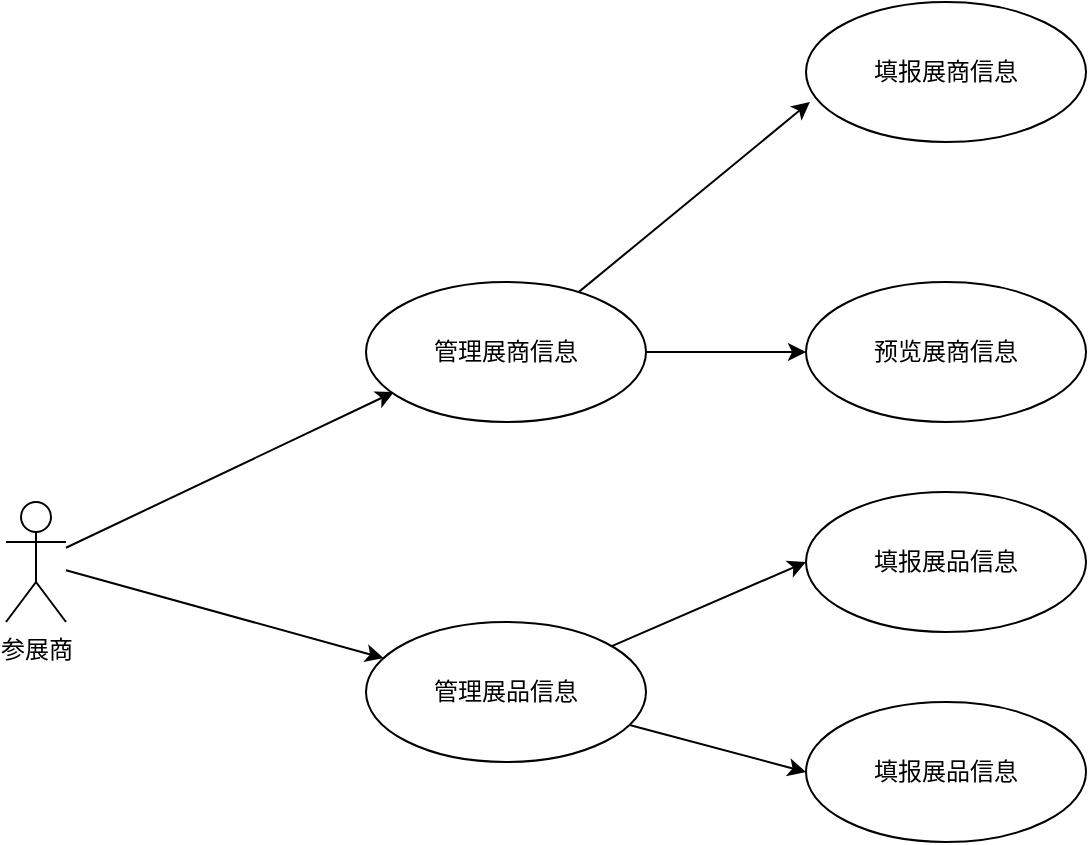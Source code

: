 <mxfile version="13.6.0" type="github" pages="3">
  <diagram id="XnhE3a-X2_I0k40mLSmt" name="展商中心用例图">
    <mxGraphModel dx="782" dy="404" grid="1" gridSize="10" guides="1" tooltips="1" connect="1" arrows="1" fold="1" page="1" pageScale="1" pageWidth="827" pageHeight="1169" math="0" shadow="0">
      <root>
        <mxCell id="0" />
        <mxCell id="1" parent="0" />
        <mxCell id="7ruxGvREftM1gxXUetiR-3" style="rounded=0;orthogonalLoop=1;jettySize=auto;html=1;entryX=0.1;entryY=0.786;entryDx=0;entryDy=0;entryPerimeter=0;" edge="1" parent="1" source="7ruxGvREftM1gxXUetiR-1" target="7ruxGvREftM1gxXUetiR-4">
          <mxGeometry relative="1" as="geometry">
            <mxPoint x="270" y="250" as="targetPoint" />
          </mxGeometry>
        </mxCell>
        <mxCell id="7ruxGvREftM1gxXUetiR-6" style="edgeStyle=none;rounded=0;orthogonalLoop=1;jettySize=auto;html=1;" edge="1" parent="1" source="7ruxGvREftM1gxXUetiR-1" target="7ruxGvREftM1gxXUetiR-5">
          <mxGeometry relative="1" as="geometry" />
        </mxCell>
        <mxCell id="7ruxGvREftM1gxXUetiR-1" value="参展商" style="shape=umlActor;verticalLabelPosition=bottom;verticalAlign=top;html=1;" vertex="1" parent="1">
          <mxGeometry x="120" y="300" width="30" height="60" as="geometry" />
        </mxCell>
        <mxCell id="7ruxGvREftM1gxXUetiR-9" style="edgeStyle=none;rounded=0;orthogonalLoop=1;jettySize=auto;html=1;entryX=0.014;entryY=0.714;entryDx=0;entryDy=0;entryPerimeter=0;" edge="1" parent="1" source="7ruxGvREftM1gxXUetiR-4" target="7ruxGvREftM1gxXUetiR-7">
          <mxGeometry relative="1" as="geometry" />
        </mxCell>
        <mxCell id="7ruxGvREftM1gxXUetiR-10" style="edgeStyle=none;rounded=0;orthogonalLoop=1;jettySize=auto;html=1;entryX=0;entryY=0.5;entryDx=0;entryDy=0;" edge="1" parent="1" source="7ruxGvREftM1gxXUetiR-4" target="7ruxGvREftM1gxXUetiR-8">
          <mxGeometry relative="1" as="geometry" />
        </mxCell>
        <mxCell id="7ruxGvREftM1gxXUetiR-4" value="管理展商信息" style="ellipse;whiteSpace=wrap;html=1;" vertex="1" parent="1">
          <mxGeometry x="300" y="190" width="140" height="70" as="geometry" />
        </mxCell>
        <mxCell id="7ruxGvREftM1gxXUetiR-13" style="edgeStyle=none;rounded=0;orthogonalLoop=1;jettySize=auto;html=1;entryX=0;entryY=0.5;entryDx=0;entryDy=0;" edge="1" parent="1" source="7ruxGvREftM1gxXUetiR-5" target="7ruxGvREftM1gxXUetiR-11">
          <mxGeometry relative="1" as="geometry" />
        </mxCell>
        <mxCell id="7ruxGvREftM1gxXUetiR-14" style="edgeStyle=none;rounded=0;orthogonalLoop=1;jettySize=auto;html=1;entryX=0;entryY=0.5;entryDx=0;entryDy=0;" edge="1" parent="1" source="7ruxGvREftM1gxXUetiR-5" target="7ruxGvREftM1gxXUetiR-12">
          <mxGeometry relative="1" as="geometry" />
        </mxCell>
        <mxCell id="7ruxGvREftM1gxXUetiR-5" value="管理展品信息" style="ellipse;whiteSpace=wrap;html=1;" vertex="1" parent="1">
          <mxGeometry x="300" y="360" width="140" height="70" as="geometry" />
        </mxCell>
        <mxCell id="7ruxGvREftM1gxXUetiR-7" value="填报展商信息" style="ellipse;whiteSpace=wrap;html=1;" vertex="1" parent="1">
          <mxGeometry x="520" y="50" width="140" height="70" as="geometry" />
        </mxCell>
        <mxCell id="7ruxGvREftM1gxXUetiR-8" value="预览展商信息" style="ellipse;whiteSpace=wrap;html=1;" vertex="1" parent="1">
          <mxGeometry x="520" y="190" width="140" height="70" as="geometry" />
        </mxCell>
        <mxCell id="7ruxGvREftM1gxXUetiR-11" value="填报展品信息" style="ellipse;whiteSpace=wrap;html=1;" vertex="1" parent="1">
          <mxGeometry x="520" y="295" width="140" height="70" as="geometry" />
        </mxCell>
        <mxCell id="7ruxGvREftM1gxXUetiR-12" value="填报展品信息" style="ellipse;whiteSpace=wrap;html=1;" vertex="1" parent="1">
          <mxGeometry x="520" y="400" width="140" height="70" as="geometry" />
        </mxCell>
      </root>
    </mxGraphModel>
  </diagram>
  <diagram id="MOIc8gk9nOsXSKCz2COA" name="展商中心流程图">
    <mxGraphModel dx="782" dy="404" grid="1" gridSize="10" guides="1" tooltips="1" connect="1" arrows="1" fold="1" page="1" pageScale="1" pageWidth="827" pageHeight="1169" math="0" shadow="0">
      <root>
        <mxCell id="HqV_tLGlvBwP3ifvuwMd-0" />
        <mxCell id="HqV_tLGlvBwP3ifvuwMd-1" parent="HqV_tLGlvBwP3ifvuwMd-0" />
        <mxCell id="HqV_tLGlvBwP3ifvuwMd-3" value="展商业务流程图" style="swimlane;html=1;childLayout=stackLayout;resizeParent=1;resizeParentMax=0;horizontal=1;startSize=20;horizontalStack=0;" vertex="1" parent="HqV_tLGlvBwP3ifvuwMd-1">
          <mxGeometry x="50" y="30" width="1190" height="380" as="geometry" />
        </mxCell>
        <mxCell id="HqV_tLGlvBwP3ifvuwMd-4" value="展商" style="swimlane;html=1;startSize=20;horizontal=0;" vertex="1" parent="HqV_tLGlvBwP3ifvuwMd-3">
          <mxGeometry y="20" width="1190" height="120" as="geometry" />
        </mxCell>
        <mxCell id="HqV_tLGlvBwP3ifvuwMd-9" style="edgeStyle=none;rounded=0;orthogonalLoop=1;jettySize=auto;html=1;entryX=0;entryY=0.5;entryDx=0;entryDy=0;" edge="1" parent="HqV_tLGlvBwP3ifvuwMd-4" source="HqV_tLGlvBwP3ifvuwMd-7" target="HqV_tLGlvBwP3ifvuwMd-8">
          <mxGeometry relative="1" as="geometry" />
        </mxCell>
        <mxCell id="HqV_tLGlvBwP3ifvuwMd-22" value="填报展品信息" style="shape=ext;rounded=1;html=1;whiteSpace=wrap;" vertex="1" parent="HqV_tLGlvBwP3ifvuwMd-4">
          <mxGeometry x="550" y="20" width="120" height="80" as="geometry" />
        </mxCell>
        <mxCell id="HqV_tLGlvBwP3ifvuwMd-7" value="" style="shape=mxgraph.bpmn.shape;html=1;verticalLabelPosition=bottom;labelBackgroundColor=#ffffff;verticalAlign=top;align=center;perimeter=ellipsePerimeter;outlineConnect=0;outline=standard;symbol=general;" vertex="1" parent="HqV_tLGlvBwP3ifvuwMd-4">
          <mxGeometry x="60" y="35" width="50" height="50" as="geometry" />
        </mxCell>
        <mxCell id="HqV_tLGlvBwP3ifvuwMd-8" value="填报展商信息" style="shape=ext;rounded=1;html=1;whiteSpace=wrap;" vertex="1" parent="HqV_tLGlvBwP3ifvuwMd-4">
          <mxGeometry x="140" y="20" width="120" height="80" as="geometry" />
        </mxCell>
        <mxCell id="HqV_tLGlvBwP3ifvuwMd-28" value="" style="shape=plus;html=1;outlineConnect=0;" vertex="1" parent="HqV_tLGlvBwP3ifvuwMd-4">
          <mxGeometry x="603" y="85" width="14" height="14" as="geometry" />
        </mxCell>
        <mxCell id="HqV_tLGlvBwP3ifvuwMd-5" value="运营方" style="swimlane;html=1;startSize=20;horizontal=0;" vertex="1" parent="HqV_tLGlvBwP3ifvuwMd-3">
          <mxGeometry y="140" width="1190" height="120" as="geometry" />
        </mxCell>
        <mxCell id="HqV_tLGlvBwP3ifvuwMd-16" style="edgeStyle=none;rounded=0;orthogonalLoop=1;jettySize=auto;html=1;entryX=0;entryY=0.5;entryDx=0;entryDy=0;" edge="1" parent="HqV_tLGlvBwP3ifvuwMd-5" source="HqV_tLGlvBwP3ifvuwMd-12" target="HqV_tLGlvBwP3ifvuwMd-15">
          <mxGeometry relative="1" as="geometry" />
        </mxCell>
        <mxCell id="HqV_tLGlvBwP3ifvuwMd-12" value="展商信息审核" style="html=1;whiteSpace=wrap;rounded=1;dropTarget=0;" vertex="1" parent="HqV_tLGlvBwP3ifvuwMd-5">
          <mxGeometry x="290" y="20" width="120" height="80" as="geometry" />
        </mxCell>
        <mxCell id="HqV_tLGlvBwP3ifvuwMd-13" value="" style="html=1;shape=mxgraph.bpmn.user_task;outlineConnect=0;" vertex="1" parent="HqV_tLGlvBwP3ifvuwMd-12">
          <mxGeometry width="14" height="14" relative="1" as="geometry">
            <mxPoint x="7" y="7" as="offset" />
          </mxGeometry>
        </mxCell>
        <mxCell id="HqV_tLGlvBwP3ifvuwMd-14" value="" style="html=1;shape=plus;outlineConnect=0;" vertex="1" parent="HqV_tLGlvBwP3ifvuwMd-12">
          <mxGeometry x="0.5" y="1" width="14" height="14" relative="1" as="geometry">
            <mxPoint x="-7" y="-14" as="offset" />
          </mxGeometry>
        </mxCell>
        <mxCell id="HqV_tLGlvBwP3ifvuwMd-15" value="" style="shape=mxgraph.bpmn.shape;html=1;verticalLabelPosition=bottom;labelBackgroundColor=#ffffff;verticalAlign=top;align=center;perimeter=rhombusPerimeter;background=gateway;outlineConnect=0;outline=none;symbol=exclusiveGw;" vertex="1" parent="HqV_tLGlvBwP3ifvuwMd-5">
          <mxGeometry x="450" y="35" width="50" height="50" as="geometry" />
        </mxCell>
        <mxCell id="HqV_tLGlvBwP3ifvuwMd-33" style="edgeStyle=none;rounded=0;orthogonalLoop=1;jettySize=auto;html=1;entryX=0;entryY=0.5;entryDx=0;entryDy=0;" edge="1" parent="HqV_tLGlvBwP3ifvuwMd-5" source="HqV_tLGlvBwP3ifvuwMd-29" target="HqV_tLGlvBwP3ifvuwMd-32">
          <mxGeometry relative="1" as="geometry" />
        </mxCell>
        <mxCell id="HqV_tLGlvBwP3ifvuwMd-29" value="展品信息审核" style="shape=ext;rounded=1;html=1;whiteSpace=wrap;" vertex="1" parent="HqV_tLGlvBwP3ifvuwMd-5">
          <mxGeometry x="710" y="20" width="120" height="80" as="geometry" />
        </mxCell>
        <mxCell id="HqV_tLGlvBwP3ifvuwMd-30" value="" style="shape=mxgraph.bpmn.user_task;html=1;outlineConnect=0;" vertex="1" parent="HqV_tLGlvBwP3ifvuwMd-5">
          <mxGeometry x="720" y="30" width="14" height="14" as="geometry" />
        </mxCell>
        <mxCell id="HqV_tLGlvBwP3ifvuwMd-32" value="" style="shape=mxgraph.bpmn.shape;html=1;verticalLabelPosition=bottom;labelBackgroundColor=#ffffff;verticalAlign=top;align=center;perimeter=rhombusPerimeter;background=gateway;outlineConnect=0;outline=none;symbol=exclusiveGw;" vertex="1" parent="HqV_tLGlvBwP3ifvuwMd-5">
          <mxGeometry x="890" y="35" width="50" height="50" as="geometry" />
        </mxCell>
        <mxCell id="HqV_tLGlvBwP3ifvuwMd-6" value="系统" style="swimlane;html=1;startSize=20;horizontal=0;" vertex="1" parent="HqV_tLGlvBwP3ifvuwMd-3">
          <mxGeometry y="260" width="1190" height="120" as="geometry" />
        </mxCell>
        <mxCell id="HqV_tLGlvBwP3ifvuwMd-39" style="edgeStyle=none;rounded=0;orthogonalLoop=1;jettySize=auto;html=1;entryX=0;entryY=0.5;entryDx=0;entryDy=0;" edge="1" parent="HqV_tLGlvBwP3ifvuwMd-6" source="HqV_tLGlvBwP3ifvuwMd-36" target="HqV_tLGlvBwP3ifvuwMd-38">
          <mxGeometry relative="1" as="geometry" />
        </mxCell>
        <mxCell id="HqV_tLGlvBwP3ifvuwMd-38" value="" style="shape=mxgraph.bpmn.shape;html=1;verticalLabelPosition=bottom;labelBackgroundColor=#ffffff;verticalAlign=top;align=center;perimeter=ellipsePerimeter;outlineConnect=0;outline=end;symbol=terminate;" vertex="1" parent="HqV_tLGlvBwP3ifvuwMd-6">
          <mxGeometry x="1130" y="35" width="50" height="50" as="geometry" />
        </mxCell>
        <mxCell id="HqV_tLGlvBwP3ifvuwMd-36" value="展品上线" style="shape=ext;rounded=1;html=1;whiteSpace=wrap;" vertex="1" parent="HqV_tLGlvBwP3ifvuwMd-6">
          <mxGeometry x="970" y="20" width="120" height="80" as="geometry" />
        </mxCell>
        <mxCell id="HqV_tLGlvBwP3ifvuwMd-23" value="展商上线" style="shape=ext;rounded=1;html=1;whiteSpace=wrap;" vertex="1" parent="HqV_tLGlvBwP3ifvuwMd-6">
          <mxGeometry x="550" y="20" width="120" height="80" as="geometry" />
        </mxCell>
        <mxCell id="HqV_tLGlvBwP3ifvuwMd-17" style="edgeStyle=none;rounded=0;orthogonalLoop=1;jettySize=auto;html=1;" edge="1" parent="HqV_tLGlvBwP3ifvuwMd-3" source="HqV_tLGlvBwP3ifvuwMd-15" target="HqV_tLGlvBwP3ifvuwMd-8">
          <mxGeometry relative="1" as="geometry">
            <Array as="points">
              <mxPoint x="475" y="80" />
            </Array>
          </mxGeometry>
        </mxCell>
        <mxCell id="HqV_tLGlvBwP3ifvuwMd-18" value="驳回" style="edgeLabel;html=1;align=center;verticalAlign=middle;resizable=0;points=[];" vertex="1" connectable="0" parent="HqV_tLGlvBwP3ifvuwMd-17">
          <mxGeometry x="-0.594" relative="1" as="geometry">
            <mxPoint as="offset" />
          </mxGeometry>
        </mxCell>
        <mxCell id="HqV_tLGlvBwP3ifvuwMd-24" style="edgeStyle=none;rounded=0;orthogonalLoop=1;jettySize=auto;html=1;entryX=0;entryY=0.5;entryDx=0;entryDy=0;" edge="1" parent="HqV_tLGlvBwP3ifvuwMd-3" source="HqV_tLGlvBwP3ifvuwMd-15" target="HqV_tLGlvBwP3ifvuwMd-23">
          <mxGeometry relative="1" as="geometry">
            <Array as="points">
              <mxPoint x="475" y="320" />
            </Array>
          </mxGeometry>
        </mxCell>
        <mxCell id="HqV_tLGlvBwP3ifvuwMd-25" value="通过" style="edgeLabel;html=1;align=center;verticalAlign=middle;resizable=0;points=[];" vertex="1" connectable="0" parent="HqV_tLGlvBwP3ifvuwMd-24">
          <mxGeometry x="-0.318" y="-1" relative="1" as="geometry">
            <mxPoint as="offset" />
          </mxGeometry>
        </mxCell>
        <mxCell id="HqV_tLGlvBwP3ifvuwMd-26" style="edgeStyle=none;rounded=0;orthogonalLoop=1;jettySize=auto;html=1;entryX=0;entryY=0.5;entryDx=0;entryDy=0;" edge="1" parent="HqV_tLGlvBwP3ifvuwMd-3" source="HqV_tLGlvBwP3ifvuwMd-8" target="HqV_tLGlvBwP3ifvuwMd-12">
          <mxGeometry relative="1" as="geometry">
            <Array as="points">
              <mxPoint x="200" y="200" />
            </Array>
          </mxGeometry>
        </mxCell>
        <mxCell id="HqV_tLGlvBwP3ifvuwMd-27" style="edgeStyle=none;rounded=0;orthogonalLoop=1;jettySize=auto;html=1;entryX=0.5;entryY=1;entryDx=0;entryDy=0;" edge="1" parent="HqV_tLGlvBwP3ifvuwMd-3" source="HqV_tLGlvBwP3ifvuwMd-15" target="HqV_tLGlvBwP3ifvuwMd-22">
          <mxGeometry relative="1" as="geometry">
            <Array as="points">
              <mxPoint x="610" y="200" />
            </Array>
          </mxGeometry>
        </mxCell>
        <mxCell id="HqV_tLGlvBwP3ifvuwMd-31" style="edgeStyle=none;rounded=0;orthogonalLoop=1;jettySize=auto;html=1;entryX=0.5;entryY=0;entryDx=0;entryDy=0;" edge="1" parent="HqV_tLGlvBwP3ifvuwMd-3" source="HqV_tLGlvBwP3ifvuwMd-22" target="HqV_tLGlvBwP3ifvuwMd-29">
          <mxGeometry relative="1" as="geometry">
            <Array as="points">
              <mxPoint x="770" y="80" />
            </Array>
          </mxGeometry>
        </mxCell>
        <mxCell id="HqV_tLGlvBwP3ifvuwMd-34" style="edgeStyle=none;rounded=0;orthogonalLoop=1;jettySize=auto;html=1;entryX=1;entryY=0.25;entryDx=0;entryDy=0;" edge="1" parent="HqV_tLGlvBwP3ifvuwMd-3" source="HqV_tLGlvBwP3ifvuwMd-32" target="HqV_tLGlvBwP3ifvuwMd-22">
          <mxGeometry relative="1" as="geometry">
            <Array as="points">
              <mxPoint x="915" y="60" />
            </Array>
          </mxGeometry>
        </mxCell>
        <mxCell id="HqV_tLGlvBwP3ifvuwMd-35" value="驳回" style="edgeLabel;html=1;align=center;verticalAlign=middle;resizable=0;points=[];" vertex="1" connectable="0" parent="HqV_tLGlvBwP3ifvuwMd-34">
          <mxGeometry x="-0.594" y="-1" relative="1" as="geometry">
            <mxPoint as="offset" />
          </mxGeometry>
        </mxCell>
        <mxCell id="HqV_tLGlvBwP3ifvuwMd-37" style="edgeStyle=none;rounded=0;orthogonalLoop=1;jettySize=auto;html=1;entryX=0.5;entryY=0;entryDx=0;entryDy=0;" edge="1" parent="HqV_tLGlvBwP3ifvuwMd-3" source="HqV_tLGlvBwP3ifvuwMd-32" target="HqV_tLGlvBwP3ifvuwMd-36">
          <mxGeometry relative="1" as="geometry">
            <Array as="points">
              <mxPoint x="1030" y="200" />
            </Array>
          </mxGeometry>
        </mxCell>
      </root>
    </mxGraphModel>
  </diagram>
  <diagram id="OHZHZrLcmKHgCjq0CIOL" name="展商数据流图">
    <mxGraphModel dx="782" dy="404" grid="1" gridSize="10" guides="1" tooltips="1" connect="1" arrows="1" fold="1" page="1" pageScale="1" pageWidth="827" pageHeight="1169" math="0" shadow="0">
      <root>
        <mxCell id="UZ2tmzVqoow6jPlOpAg8-0" />
        <mxCell id="UZ2tmzVqoow6jPlOpAg8-1" parent="UZ2tmzVqoow6jPlOpAg8-0" />
        <mxCell id="UZ2tmzVqoow6jPlOpAg8-2" value="D1" style="html=1;dashed=0;whitespace=wrap;shape=mxgraph.dfd.dataStoreID;align=left;spacingLeft=3;points=[[0,0],[0.5,0],[1,0],[0,0.5],[1,0.5],[0,1],[0.5,1],[1,1]];" vertex="1" parent="UZ2tmzVqoow6jPlOpAg8-1">
          <mxGeometry x="560" y="85" width="100" height="30" as="geometry" />
        </mxCell>
        <mxCell id="UZ2tmzVqoow6jPlOpAg8-9" style="edgeStyle=none;rounded=0;orthogonalLoop=1;jettySize=auto;html=1;entryX=0;entryY=0.5;entryDx=0;entryDy=0;" edge="1" parent="UZ2tmzVqoow6jPlOpAg8-1" source="UZ2tmzVqoow6jPlOpAg8-3">
          <mxGeometry relative="1" as="geometry">
            <mxPoint x="560" y="95" as="targetPoint" />
          </mxGeometry>
        </mxCell>
        <mxCell id="UZ2tmzVqoow6jPlOpAg8-10" value="展商信息" style="edgeLabel;html=1;align=center;verticalAlign=middle;resizable=0;points=[];" vertex="1" connectable="0" parent="UZ2tmzVqoow6jPlOpAg8-9">
          <mxGeometry x="0.162" y="-2" relative="1" as="geometry">
            <mxPoint x="-10" as="offset" />
          </mxGeometry>
        </mxCell>
        <mxCell id="UZ2tmzVqoow6jPlOpAg8-3" value="&lt;div&gt;1&lt;br&gt;&lt;/div&gt;&lt;div&gt;填报展商信息&lt;/div&gt;" style="shape=ellipse;html=1;dashed=0;whitespace=wrap;perimeter=ellipsePerimeter;" vertex="1" parent="UZ2tmzVqoow6jPlOpAg8-1">
          <mxGeometry x="380" y="100" width="80" height="80" as="geometry" />
        </mxCell>
        <mxCell id="UZ2tmzVqoow6jPlOpAg8-6" style="edgeStyle=none;rounded=0;orthogonalLoop=1;jettySize=auto;html=1;entryX=0;entryY=0.5;entryDx=0;entryDy=0;" edge="1" parent="UZ2tmzVqoow6jPlOpAg8-1" source="UZ2tmzVqoow6jPlOpAg8-5" target="UZ2tmzVqoow6jPlOpAg8-3">
          <mxGeometry relative="1" as="geometry" />
        </mxCell>
        <mxCell id="UZ2tmzVqoow6jPlOpAg8-5" value="展商" style="html=1;dashed=0;whitespace=wrap;" vertex="1" parent="UZ2tmzVqoow6jPlOpAg8-1">
          <mxGeometry x="180" y="115" width="100" height="50" as="geometry" />
        </mxCell>
        <mxCell id="UZ2tmzVqoow6jPlOpAg8-15" style="edgeStyle=none;rounded=0;orthogonalLoop=1;jettySize=auto;html=1;entryX=0.775;entryY=0.05;entryDx=0;entryDy=0;entryPerimeter=0;" edge="1" parent="UZ2tmzVqoow6jPlOpAg8-1" target="UZ2tmzVqoow6jPlOpAg8-12">
          <mxGeometry relative="1" as="geometry">
            <mxPoint x="600.404" y="120" as="sourcePoint" />
          </mxGeometry>
        </mxCell>
        <mxCell id="UZ2tmzVqoow6jPlOpAg8-12" value="&lt;div&gt;2&lt;/div&gt;&lt;div&gt;审核展商信息&lt;br&gt;&lt;/div&gt;" style="shape=ellipse;html=1;dashed=0;whitespace=wrap;perimeter=ellipsePerimeter;" vertex="1" parent="UZ2tmzVqoow6jPlOpAg8-1">
          <mxGeometry x="510" y="190" width="80" height="80" as="geometry" />
        </mxCell>
        <mxCell id="UZ2tmzVqoow6jPlOpAg8-16" value="展商信息表" style="text;html=1;strokeColor=none;fillColor=none;align=center;verticalAlign=middle;whiteSpace=wrap;rounded=0;" vertex="1" parent="UZ2tmzVqoow6jPlOpAg8-1">
          <mxGeometry x="610" y="90" width="40" height="20" as="geometry" />
        </mxCell>
        <mxCell id="UZ2tmzVqoow6jPlOpAg8-17" value="展商信息" style="edgeLabel;html=1;align=center;verticalAlign=middle;resizable=0;points=[];" vertex="1" connectable="0" parent="UZ2tmzVqoow6jPlOpAg8-1">
          <mxGeometry x="0.162" y="-2" relative="1" as="geometry">
            <mxPoint x="610" y="160" as="offset" />
          </mxGeometry>
        </mxCell>
      </root>
    </mxGraphModel>
  </diagram>
</mxfile>
